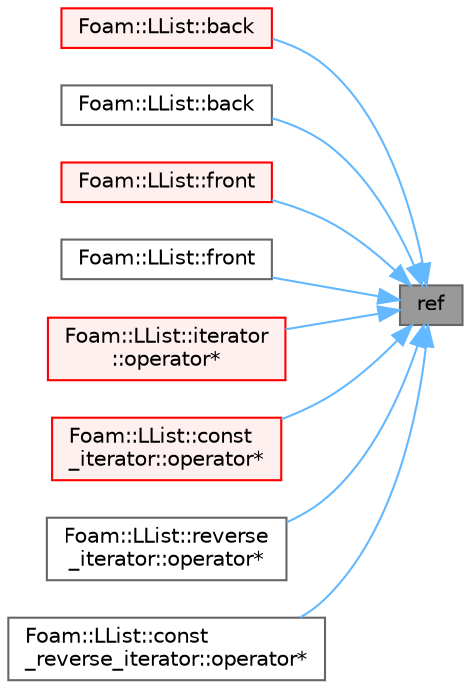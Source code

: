 digraph "ref"
{
 // LATEX_PDF_SIZE
  bgcolor="transparent";
  edge [fontname=Helvetica,fontsize=10,labelfontname=Helvetica,labelfontsize=10];
  node [fontname=Helvetica,fontsize=10,shape=box,height=0.2,width=0.4];
  rankdir="RL";
  Node1 [id="Node000001",label="ref",height=0.2,width=0.4,color="gray40", fillcolor="grey60", style="filled", fontcolor="black",tooltip=" "];
  Node1 -> Node2 [id="edge1_Node000001_Node000002",dir="back",color="steelblue1",style="solid",tooltip=" "];
  Node2 [id="Node000002",label="Foam::LList::back",height=0.2,width=0.4,color="red", fillcolor="#FFF0F0", style="filled",URL="$classFoam_1_1LList.html#af71e6c1eccbc12e9339c00a86a981a43",tooltip=" "];
  Node1 -> Node7 [id="edge2_Node000001_Node000007",dir="back",color="steelblue1",style="solid",tooltip=" "];
  Node7 [id="Node000007",label="Foam::LList::back",height=0.2,width=0.4,color="grey40", fillcolor="white", style="filled",URL="$classFoam_1_1LList.html#a61772c77ad2abfbb296912e7281e154c",tooltip=" "];
  Node1 -> Node8 [id="edge3_Node000001_Node000008",dir="back",color="steelblue1",style="solid",tooltip=" "];
  Node8 [id="Node000008",label="Foam::LList::front",height=0.2,width=0.4,color="red", fillcolor="#FFF0F0", style="filled",URL="$classFoam_1_1LList.html#a6a48363b4355f6f5b441637774f79a59",tooltip=" "];
  Node1 -> Node14 [id="edge4_Node000001_Node000014",dir="back",color="steelblue1",style="solid",tooltip=" "];
  Node14 [id="Node000014",label="Foam::LList::front",height=0.2,width=0.4,color="grey40", fillcolor="white", style="filled",URL="$classFoam_1_1LList.html#a0ae6b4f9719202f7ddb334c16fb03d80",tooltip=" "];
  Node1 -> Node15 [id="edge5_Node000001_Node000015",dir="back",color="steelblue1",style="solid",tooltip=" "];
  Node15 [id="Node000015",label="Foam::LList::iterator\l::operator*",height=0.2,width=0.4,color="red", fillcolor="#FFF0F0", style="filled",URL="$classFoam_1_1LList_1_1iterator.html#ab086ec1916db61d1ab56a801abca8d91",tooltip=" "];
  Node1 -> Node17 [id="edge6_Node000001_Node000017",dir="back",color="steelblue1",style="solid",tooltip=" "];
  Node17 [id="Node000017",label="Foam::LList::const\l_iterator::operator*",height=0.2,width=0.4,color="red", fillcolor="#FFF0F0", style="filled",URL="$classFoam_1_1LList_1_1const__iterator.html#ace6722209b6c1960f21da9e8ee9d79ae",tooltip=" "];
  Node1 -> Node19 [id="edge7_Node000001_Node000019",dir="back",color="steelblue1",style="solid",tooltip=" "];
  Node19 [id="Node000019",label="Foam::LList::reverse\l_iterator::operator*",height=0.2,width=0.4,color="grey40", fillcolor="white", style="filled",URL="$classFoam_1_1LList_1_1reverse__iterator.html#ab086ec1916db61d1ab56a801abca8d91",tooltip=" "];
  Node1 -> Node20 [id="edge8_Node000001_Node000020",dir="back",color="steelblue1",style="solid",tooltip=" "];
  Node20 [id="Node000020",label="Foam::LList::const\l_reverse_iterator::operator*",height=0.2,width=0.4,color="grey40", fillcolor="white", style="filled",URL="$classFoam_1_1LList_1_1const__reverse__iterator.html#ace6722209b6c1960f21da9e8ee9d79ae",tooltip=" "];
}
